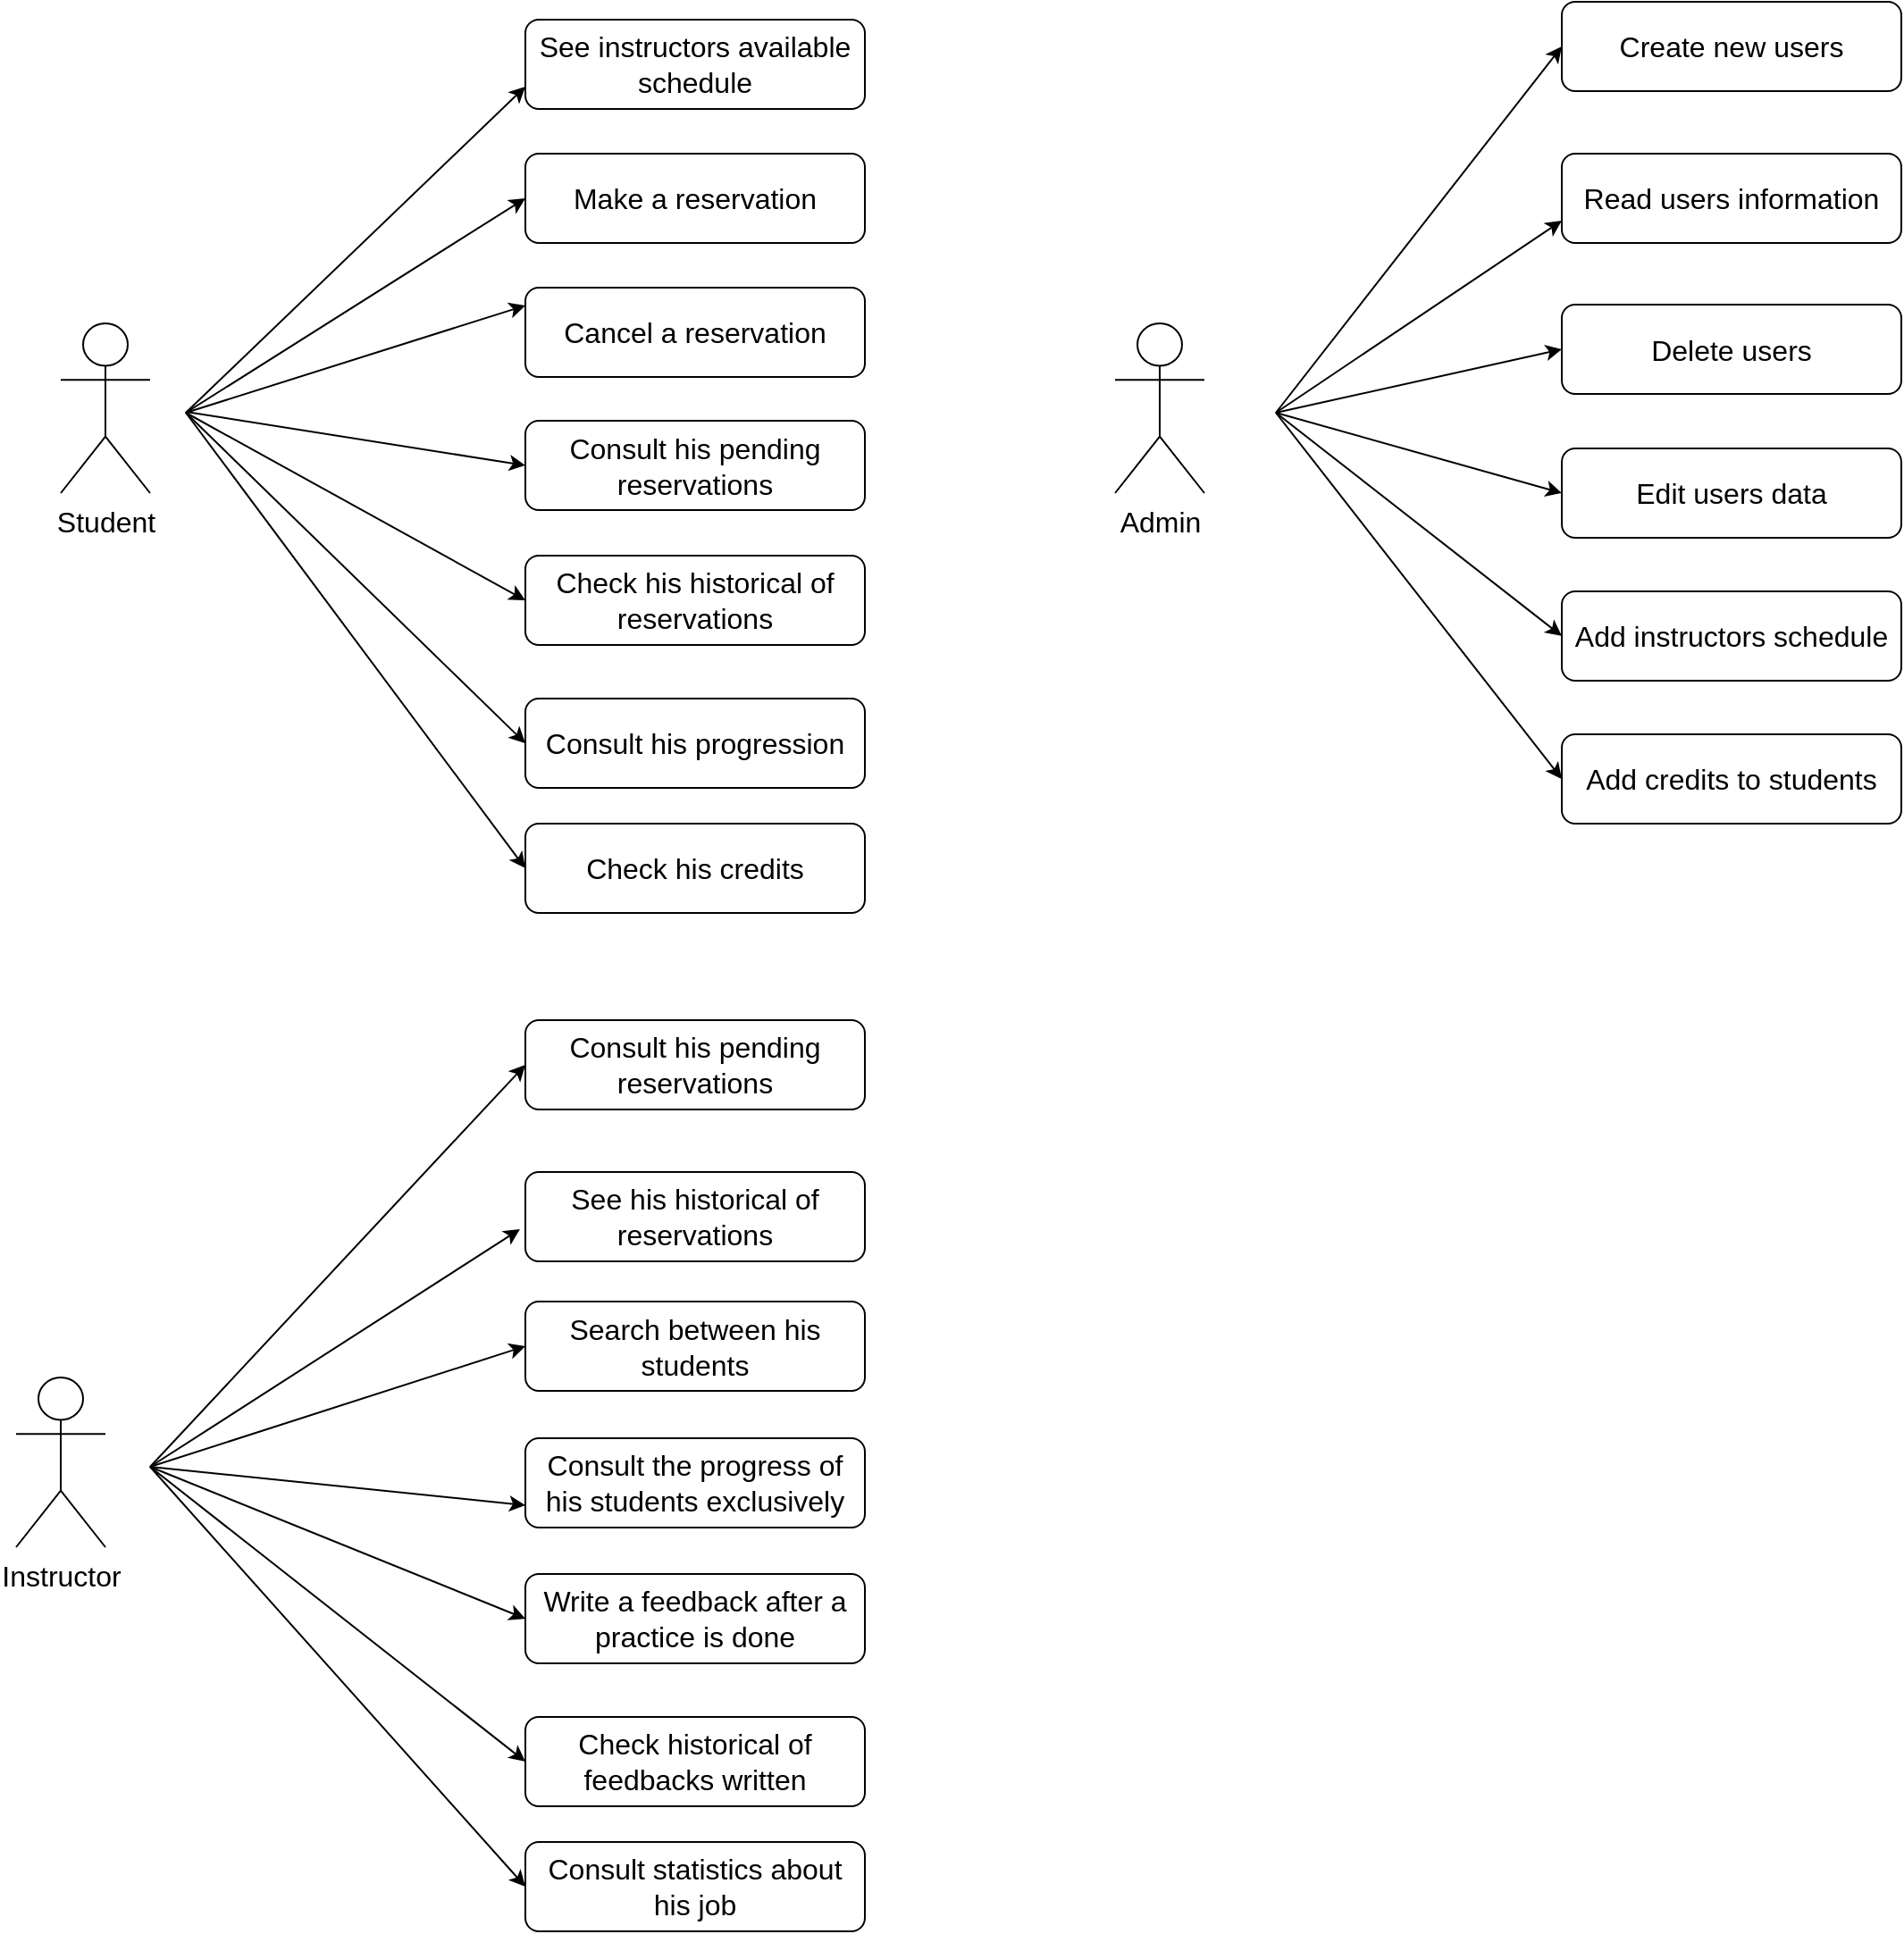 <mxfile version="12.2.9" type="device" pages="1"><diagram id="X5X6REgzkuXG0eaXE58G" name="Page-1"><mxGraphModel dx="1408" dy="688" grid="1" gridSize="10" guides="1" tooltips="1" connect="1" arrows="1" fold="1" page="1" pageScale="1" pageWidth="827" pageHeight="1169" math="0" shadow="0"><root><mxCell id="0"/><mxCell id="1" parent="0"/><mxCell id="2VadqRDhUzSbSy07Wulp-64" value="" style="endArrow=classic;html=1;entryX=0;entryY=0.5;entryDx=0;entryDy=0;" edge="1" parent="1" target="2VadqRDhUzSbSy07Wulp-156"><mxGeometry width="50" height="50" relative="1" as="geometry"><mxPoint x="840" y="280" as="sourcePoint"/><mxPoint x="910" y="60" as="targetPoint"/></mxGeometry></mxCell><mxCell id="2VadqRDhUzSbSy07Wulp-65" value="" style="endArrow=classic;html=1;entryX=0;entryY=0.75;entryDx=0;entryDy=0;" edge="1" parent="1" target="2VadqRDhUzSbSy07Wulp-157"><mxGeometry width="50" height="50" relative="1" as="geometry"><mxPoint x="840" y="280" as="sourcePoint"/><mxPoint x="920" y="150" as="targetPoint"/></mxGeometry></mxCell><mxCell id="2VadqRDhUzSbSy07Wulp-66" value="" style="endArrow=classic;html=1;entryX=0;entryY=0.5;entryDx=0;entryDy=0;" edge="1" parent="1" target="2VadqRDhUzSbSy07Wulp-158"><mxGeometry width="50" height="50" relative="1" as="geometry"><mxPoint x="840" y="280" as="sourcePoint"/><mxPoint x="920" y="220" as="targetPoint"/></mxGeometry></mxCell><mxCell id="2VadqRDhUzSbSy07Wulp-67" value="" style="endArrow=classic;html=1;entryX=0;entryY=0.5;entryDx=0;entryDy=0;" edge="1" parent="1" target="2VadqRDhUzSbSy07Wulp-160"><mxGeometry width="50" height="50" relative="1" as="geometry"><mxPoint x="840" y="280" as="sourcePoint"/><mxPoint x="920" y="350" as="targetPoint"/></mxGeometry></mxCell><mxCell id="2VadqRDhUzSbSy07Wulp-68" value="" style="endArrow=classic;html=1;entryX=0;entryY=0.5;entryDx=0;entryDy=0;" edge="1" parent="1" target="2VadqRDhUzSbSy07Wulp-159"><mxGeometry width="50" height="50" relative="1" as="geometry"><mxPoint x="840" y="280" as="sourcePoint"/><mxPoint x="920" y="284.5" as="targetPoint"/></mxGeometry></mxCell><mxCell id="2VadqRDhUzSbSy07Wulp-69" value="" style="endArrow=classic;html=1;entryX=0;entryY=0.5;entryDx=0;entryDy=0;" edge="1" parent="1" target="2VadqRDhUzSbSy07Wulp-161"><mxGeometry width="50" height="50" relative="1" as="geometry"><mxPoint x="840" y="280" as="sourcePoint"/><mxPoint x="920" y="420" as="targetPoint"/></mxGeometry></mxCell><mxCell id="2VadqRDhUzSbSy07Wulp-103" value="&lt;font style=&quot;font-size: 16px&quot;&gt;See instructors available schedule&lt;/font&gt;" style="rounded=1;whiteSpace=wrap;html=1;" vertex="1" parent="1"><mxGeometry x="420" y="60" width="190" height="50" as="geometry"/></mxCell><mxCell id="2VadqRDhUzSbSy07Wulp-109" value="" style="endArrow=classic;html=1;entryX=0;entryY=0.5;entryDx=0;entryDy=0;" edge="1" parent="1" target="2VadqRDhUzSbSy07Wulp-120"><mxGeometry width="50" height="50" relative="1" as="geometry"><mxPoint x="230" y="280" as="sourcePoint"/><mxPoint x="420" y="450" as="targetPoint"/></mxGeometry></mxCell><mxCell id="2VadqRDhUzSbSy07Wulp-110" value="" style="endArrow=classic;html=1;entryX=0;entryY=0.5;entryDx=0;entryDy=0;" edge="1" parent="1" target="2VadqRDhUzSbSy07Wulp-119"><mxGeometry width="50" height="50" relative="1" as="geometry"><mxPoint x="230" y="280" as="sourcePoint"/><mxPoint x="420" y="400" as="targetPoint"/></mxGeometry></mxCell><mxCell id="2VadqRDhUzSbSy07Wulp-111" value="" style="endArrow=classic;html=1;entryX=0;entryY=0.5;entryDx=0;entryDy=0;" edge="1" parent="1" target="2VadqRDhUzSbSy07Wulp-118"><mxGeometry width="50" height="50" relative="1" as="geometry"><mxPoint x="230" y="279.5" as="sourcePoint"/><mxPoint x="420" y="339.5" as="targetPoint"/></mxGeometry></mxCell><mxCell id="2VadqRDhUzSbSy07Wulp-112" value="" style="endArrow=classic;html=1;entryX=0;entryY=0.5;entryDx=0;entryDy=0;" edge="1" parent="1" target="2VadqRDhUzSbSy07Wulp-121"><mxGeometry width="50" height="50" relative="1" as="geometry"><mxPoint x="230" y="280" as="sourcePoint"/><mxPoint x="210" y="490" as="targetPoint"/></mxGeometry></mxCell><mxCell id="2VadqRDhUzSbSy07Wulp-113" value="" style="endArrow=classic;html=1;entryX=0;entryY=0.5;entryDx=0;entryDy=0;" edge="1" parent="1"><mxGeometry width="50" height="50" relative="1" as="geometry"><mxPoint x="230" y="280" as="sourcePoint"/><mxPoint x="420" y="220" as="targetPoint"/></mxGeometry></mxCell><mxCell id="2VadqRDhUzSbSy07Wulp-114" value="" style="endArrow=classic;html=1;entryX=0;entryY=0.5;entryDx=0;entryDy=0;" edge="1" parent="1"><mxGeometry width="50" height="50" relative="1" as="geometry"><mxPoint x="230" y="280" as="sourcePoint"/><mxPoint x="420" y="160" as="targetPoint"/></mxGeometry></mxCell><mxCell id="2VadqRDhUzSbSy07Wulp-115" value="" style="endArrow=classic;html=1;entryX=0;entryY=0.75;entryDx=0;entryDy=0;" edge="1" parent="1" target="2VadqRDhUzSbSy07Wulp-103"><mxGeometry width="50" height="50" relative="1" as="geometry"><mxPoint x="230" y="280" as="sourcePoint"/><mxPoint x="330" y="490" as="targetPoint"/></mxGeometry></mxCell><mxCell id="2VadqRDhUzSbSy07Wulp-116" value="&lt;font style=&quot;font-size: 16px&quot;&gt;Student&lt;/font&gt;" style="shape=umlActor;verticalLabelPosition=bottom;labelBackgroundColor=#ffffff;verticalAlign=top;html=1;outlineConnect=0;" vertex="1" parent="1"><mxGeometry x="160" y="230" width="50" height="95" as="geometry"/></mxCell><mxCell id="2VadqRDhUzSbSy07Wulp-117" value="&lt;font style=&quot;font-size: 16px&quot;&gt;Make a reservation&lt;/font&gt;" style="rounded=1;whiteSpace=wrap;html=1;" vertex="1" parent="1"><mxGeometry x="420" y="135" width="190" height="50" as="geometry"/></mxCell><mxCell id="2VadqRDhUzSbSy07Wulp-118" value="&lt;font style=&quot;font-size: 16px&quot;&gt;Consult his pending reservations&lt;/font&gt;" style="rounded=1;whiteSpace=wrap;html=1;" vertex="1" parent="1"><mxGeometry x="420" y="284.5" width="190" height="50" as="geometry"/></mxCell><mxCell id="2VadqRDhUzSbSy07Wulp-119" value="&lt;font style=&quot;font-size: 16px&quot;&gt;Check his historical of reservations&lt;/font&gt;" style="rounded=1;whiteSpace=wrap;html=1;" vertex="1" parent="1"><mxGeometry x="420" y="360" width="190" height="50" as="geometry"/></mxCell><mxCell id="2VadqRDhUzSbSy07Wulp-120" value="&lt;font style=&quot;font-size: 16px&quot;&gt;Consult his progression&lt;/font&gt;" style="rounded=1;whiteSpace=wrap;html=1;" vertex="1" parent="1"><mxGeometry x="420" y="440" width="190" height="50" as="geometry"/></mxCell><mxCell id="2VadqRDhUzSbSy07Wulp-121" value="&lt;font style=&quot;font-size: 16px&quot;&gt;Check his credits&lt;/font&gt;" style="rounded=1;whiteSpace=wrap;html=1;" vertex="1" parent="1"><mxGeometry x="420" y="510" width="190" height="50" as="geometry"/></mxCell><mxCell id="2VadqRDhUzSbSy07Wulp-122" value="&lt;font style=&quot;font-size: 16px&quot;&gt;Cancel a reservation&lt;/font&gt;" style="rounded=1;whiteSpace=wrap;html=1;" vertex="1" parent="1"><mxGeometry x="420" y="210" width="190" height="50" as="geometry"/></mxCell><mxCell id="2VadqRDhUzSbSy07Wulp-136" value="" style="endArrow=classic;html=1;entryX=0;entryY=0.5;entryDx=0;entryDy=0;" edge="1" parent="1" target="2VadqRDhUzSbSy07Wulp-143"><mxGeometry width="50" height="50" relative="1" as="geometry"><mxPoint x="210" y="870" as="sourcePoint"/><mxPoint x="300" y="705" as="targetPoint"/></mxGeometry></mxCell><mxCell id="2VadqRDhUzSbSy07Wulp-137" value="" style="endArrow=classic;html=1;entryX=-0.016;entryY=0.64;entryDx=0;entryDy=0;entryPerimeter=0;" edge="1" parent="1" target="2VadqRDhUzSbSy07Wulp-144"><mxGeometry width="50" height="50" relative="1" as="geometry"><mxPoint x="210" y="870" as="sourcePoint"/><mxPoint x="300" y="770" as="targetPoint"/></mxGeometry></mxCell><mxCell id="2VadqRDhUzSbSy07Wulp-138" value="" style="endArrow=classic;html=1;entryX=0;entryY=0.75;entryDx=0;entryDy=0;" edge="1" parent="1" target="2VadqRDhUzSbSy07Wulp-146"><mxGeometry width="50" height="50" relative="1" as="geometry"><mxPoint x="210" y="870" as="sourcePoint"/><mxPoint x="300" y="865" as="targetPoint"/></mxGeometry></mxCell><mxCell id="2VadqRDhUzSbSy07Wulp-139" value="" style="endArrow=classic;html=1;entryX=0;entryY=0.5;entryDx=0;entryDy=0;" edge="1" parent="1" target="2VadqRDhUzSbSy07Wulp-147"><mxGeometry width="50" height="50" relative="1" as="geometry"><mxPoint x="210" y="870" as="sourcePoint"/><mxPoint x="300" y="920" as="targetPoint"/></mxGeometry></mxCell><mxCell id="2VadqRDhUzSbSy07Wulp-140" value="" style="endArrow=classic;html=1;entryX=0;entryY=0.5;entryDx=0;entryDy=0;" edge="1" parent="1" target="2VadqRDhUzSbSy07Wulp-148"><mxGeometry width="50" height="50" relative="1" as="geometry"><mxPoint x="210" y="870" as="sourcePoint"/><mxPoint x="300" y="980" as="targetPoint"/></mxGeometry></mxCell><mxCell id="2VadqRDhUzSbSy07Wulp-141" value="" style="endArrow=classic;html=1;entryX=0;entryY=0.5;entryDx=0;entryDy=0;" edge="1" parent="1" target="2VadqRDhUzSbSy07Wulp-145"><mxGeometry width="50" height="50" relative="1" as="geometry"><mxPoint x="210" y="870" as="sourcePoint"/><mxPoint x="300" y="810" as="targetPoint"/></mxGeometry></mxCell><mxCell id="2VadqRDhUzSbSy07Wulp-142" value="" style="endArrow=classic;html=1;entryX=0;entryY=0.5;entryDx=0;entryDy=0;" edge="1" parent="1" target="2VadqRDhUzSbSy07Wulp-149"><mxGeometry width="50" height="50" relative="1" as="geometry"><mxPoint x="210" y="870" as="sourcePoint"/><mxPoint x="300" y="1040" as="targetPoint"/></mxGeometry></mxCell><mxCell id="2VadqRDhUzSbSy07Wulp-143" value="&lt;span style=&quot;font-size: 16px&quot;&gt;Consult his pending reservations&lt;/span&gt;" style="rounded=1;whiteSpace=wrap;html=1;" vertex="1" parent="1"><mxGeometry x="420" y="620" width="190" height="50" as="geometry"/></mxCell><mxCell id="2VadqRDhUzSbSy07Wulp-144" value="&lt;span style=&quot;font-size: 16px&quot;&gt;See his historical of reservations&lt;/span&gt;" style="rounded=1;whiteSpace=wrap;html=1;" vertex="1" parent="1"><mxGeometry x="420" y="705" width="190" height="50" as="geometry"/></mxCell><mxCell id="2VadqRDhUzSbSy07Wulp-145" value="&lt;span style=&quot;font-size: 16px&quot;&gt;Search between his students&lt;/span&gt;" style="rounded=1;whiteSpace=wrap;html=1;" vertex="1" parent="1"><mxGeometry x="420" y="777.5" width="190" height="50" as="geometry"/></mxCell><mxCell id="2VadqRDhUzSbSy07Wulp-146" value="&lt;span style=&quot;font-size: 16px&quot;&gt;Consult the progress of his students exclusively&lt;/span&gt;" style="rounded=1;whiteSpace=wrap;html=1;" vertex="1" parent="1"><mxGeometry x="420" y="854" width="190" height="50" as="geometry"/></mxCell><mxCell id="2VadqRDhUzSbSy07Wulp-147" value="&lt;span style=&quot;font-size: 16px&quot;&gt;Write a feedback after a practice is done&lt;/span&gt;" style="rounded=1;whiteSpace=wrap;html=1;" vertex="1" parent="1"><mxGeometry x="420" y="930" width="190" height="50" as="geometry"/></mxCell><mxCell id="2VadqRDhUzSbSy07Wulp-148" value="&lt;span style=&quot;font-size: 16px&quot;&gt;Check historical of feedbacks written&lt;/span&gt;" style="rounded=1;whiteSpace=wrap;html=1;" vertex="1" parent="1"><mxGeometry x="420" y="1010" width="190" height="50" as="geometry"/></mxCell><mxCell id="2VadqRDhUzSbSy07Wulp-149" value="&lt;span style=&quot;font-size: 16px&quot;&gt;Consult statistics about his job&lt;/span&gt;" style="rounded=1;whiteSpace=wrap;html=1;" vertex="1" parent="1"><mxGeometry x="420" y="1080" width="190" height="50" as="geometry"/></mxCell><mxCell id="2VadqRDhUzSbSy07Wulp-150" value="&lt;font style=&quot;font-size: 16px&quot;&gt;Instructor&lt;/font&gt;" style="shape=umlActor;verticalLabelPosition=bottom;labelBackgroundColor=#ffffff;verticalAlign=top;html=1;outlineConnect=0;" vertex="1" parent="1"><mxGeometry x="135" y="820" width="50" height="95" as="geometry"/></mxCell><mxCell id="2VadqRDhUzSbSy07Wulp-155" value="&lt;font style=&quot;font-size: 16px&quot;&gt;Admin&lt;/font&gt;" style="shape=umlActor;verticalLabelPosition=bottom;labelBackgroundColor=#ffffff;verticalAlign=top;html=1;outlineConnect=0;" vertex="1" parent="1"><mxGeometry x="750" y="230" width="50" height="95" as="geometry"/></mxCell><mxCell id="2VadqRDhUzSbSy07Wulp-156" value="&lt;span style=&quot;font-size: 16px&quot;&gt;Create new users&lt;/span&gt;" style="rounded=1;whiteSpace=wrap;html=1;" vertex="1" parent="1"><mxGeometry x="1000" y="50" width="190" height="50" as="geometry"/></mxCell><mxCell id="2VadqRDhUzSbSy07Wulp-157" value="&lt;span style=&quot;font-size: 16px&quot;&gt;Read users information&lt;/span&gt;" style="rounded=1;whiteSpace=wrap;html=1;" vertex="1" parent="1"><mxGeometry x="1000" y="135" width="190" height="50" as="geometry"/></mxCell><mxCell id="2VadqRDhUzSbSy07Wulp-158" value="&lt;span style=&quot;font-size: 16px&quot;&gt;Delete users&lt;/span&gt;" style="rounded=1;whiteSpace=wrap;html=1;" vertex="1" parent="1"><mxGeometry x="1000" y="219.5" width="190" height="50" as="geometry"/></mxCell><mxCell id="2VadqRDhUzSbSy07Wulp-159" value="&lt;span style=&quot;font-size: 16px&quot;&gt;Edit users data&lt;/span&gt;" style="rounded=1;whiteSpace=wrap;html=1;" vertex="1" parent="1"><mxGeometry x="1000" y="300" width="190" height="50" as="geometry"/></mxCell><mxCell id="2VadqRDhUzSbSy07Wulp-160" value="&lt;span style=&quot;font-size: 16px&quot;&gt;Add instructors schedule&lt;/span&gt;" style="rounded=1;whiteSpace=wrap;html=1;" vertex="1" parent="1"><mxGeometry x="1000" y="380" width="190" height="50" as="geometry"/></mxCell><mxCell id="2VadqRDhUzSbSy07Wulp-161" value="&lt;span style=&quot;font-size: 16px&quot;&gt;Add credits to students&lt;/span&gt;" style="rounded=1;whiteSpace=wrap;html=1;" vertex="1" parent="1"><mxGeometry x="1000" y="460" width="190" height="50" as="geometry"/></mxCell></root></mxGraphModel></diagram></mxfile>